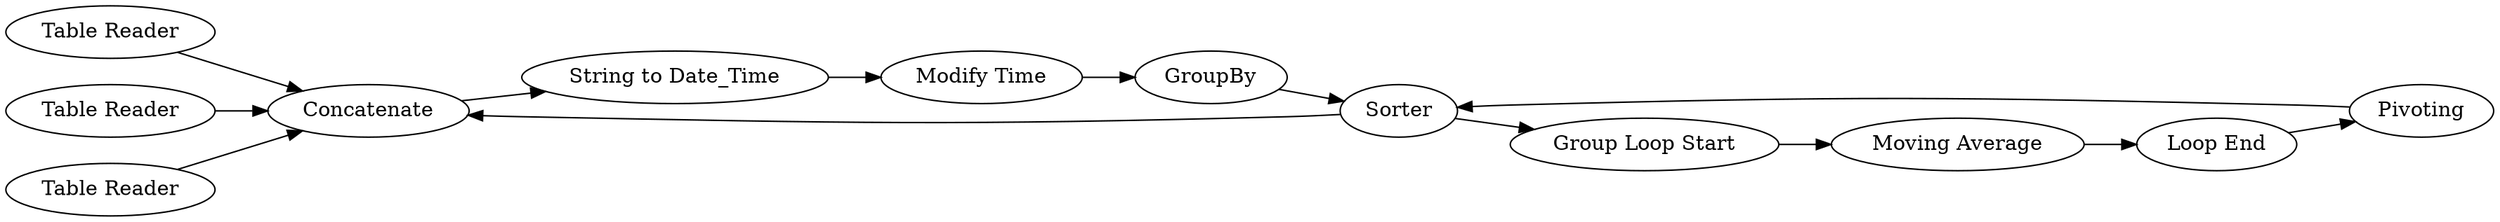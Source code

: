 digraph {
	14 -> 5
	18 -> 19
	10 -> 19
	19 -> 14
	21 -> 14
	15 -> 16
	22 -> 14
	23 -> 14
	17 -> 18
	9 -> 10
	19 -> 15
	5 -> 9
	16 -> 17
	5 [label="String to Date_Time"]
	16 [label="Moving Average"]
	22 [label="Table Reader"]
	9 [label="Modify Time"]
	23 [label="Table Reader"]
	21 [label="Table Reader"]
	18 [label=Pivoting]
	15 [label="Group Loop Start"]
	14 [label=Concatenate]
	17 [label="Loop End"]
	10 [label=GroupBy]
	19 [label=Sorter]
	rankdir=LR
}

